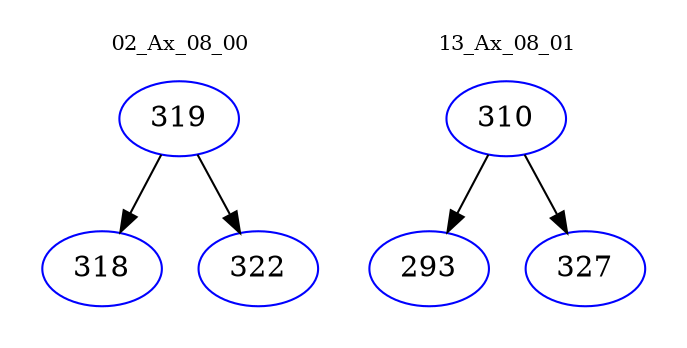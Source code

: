 digraph{
subgraph cluster_0 {
color = white
label = "02_Ax_08_00";
fontsize=10;
T0_319 [label="319", color="blue"]
T0_319 -> T0_318 [color="black"]
T0_318 [label="318", color="blue"]
T0_319 -> T0_322 [color="black"]
T0_322 [label="322", color="blue"]
}
subgraph cluster_1 {
color = white
label = "13_Ax_08_01";
fontsize=10;
T1_310 [label="310", color="blue"]
T1_310 -> T1_293 [color="black"]
T1_293 [label="293", color="blue"]
T1_310 -> T1_327 [color="black"]
T1_327 [label="327", color="blue"]
}
}
